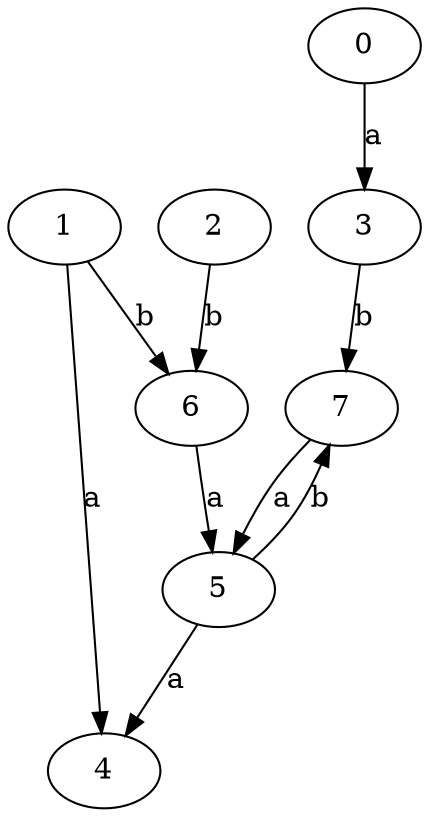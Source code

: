 strict digraph  {
3;
0;
4;
5;
1;
2;
6;
7;
3 -> 7  [label=b];
0 -> 3  [label=a];
5 -> 4  [label=a];
5 -> 7  [label=b];
1 -> 4  [label=a];
1 -> 6  [label=b];
2 -> 6  [label=b];
6 -> 5  [label=a];
7 -> 5  [label=a];
}
